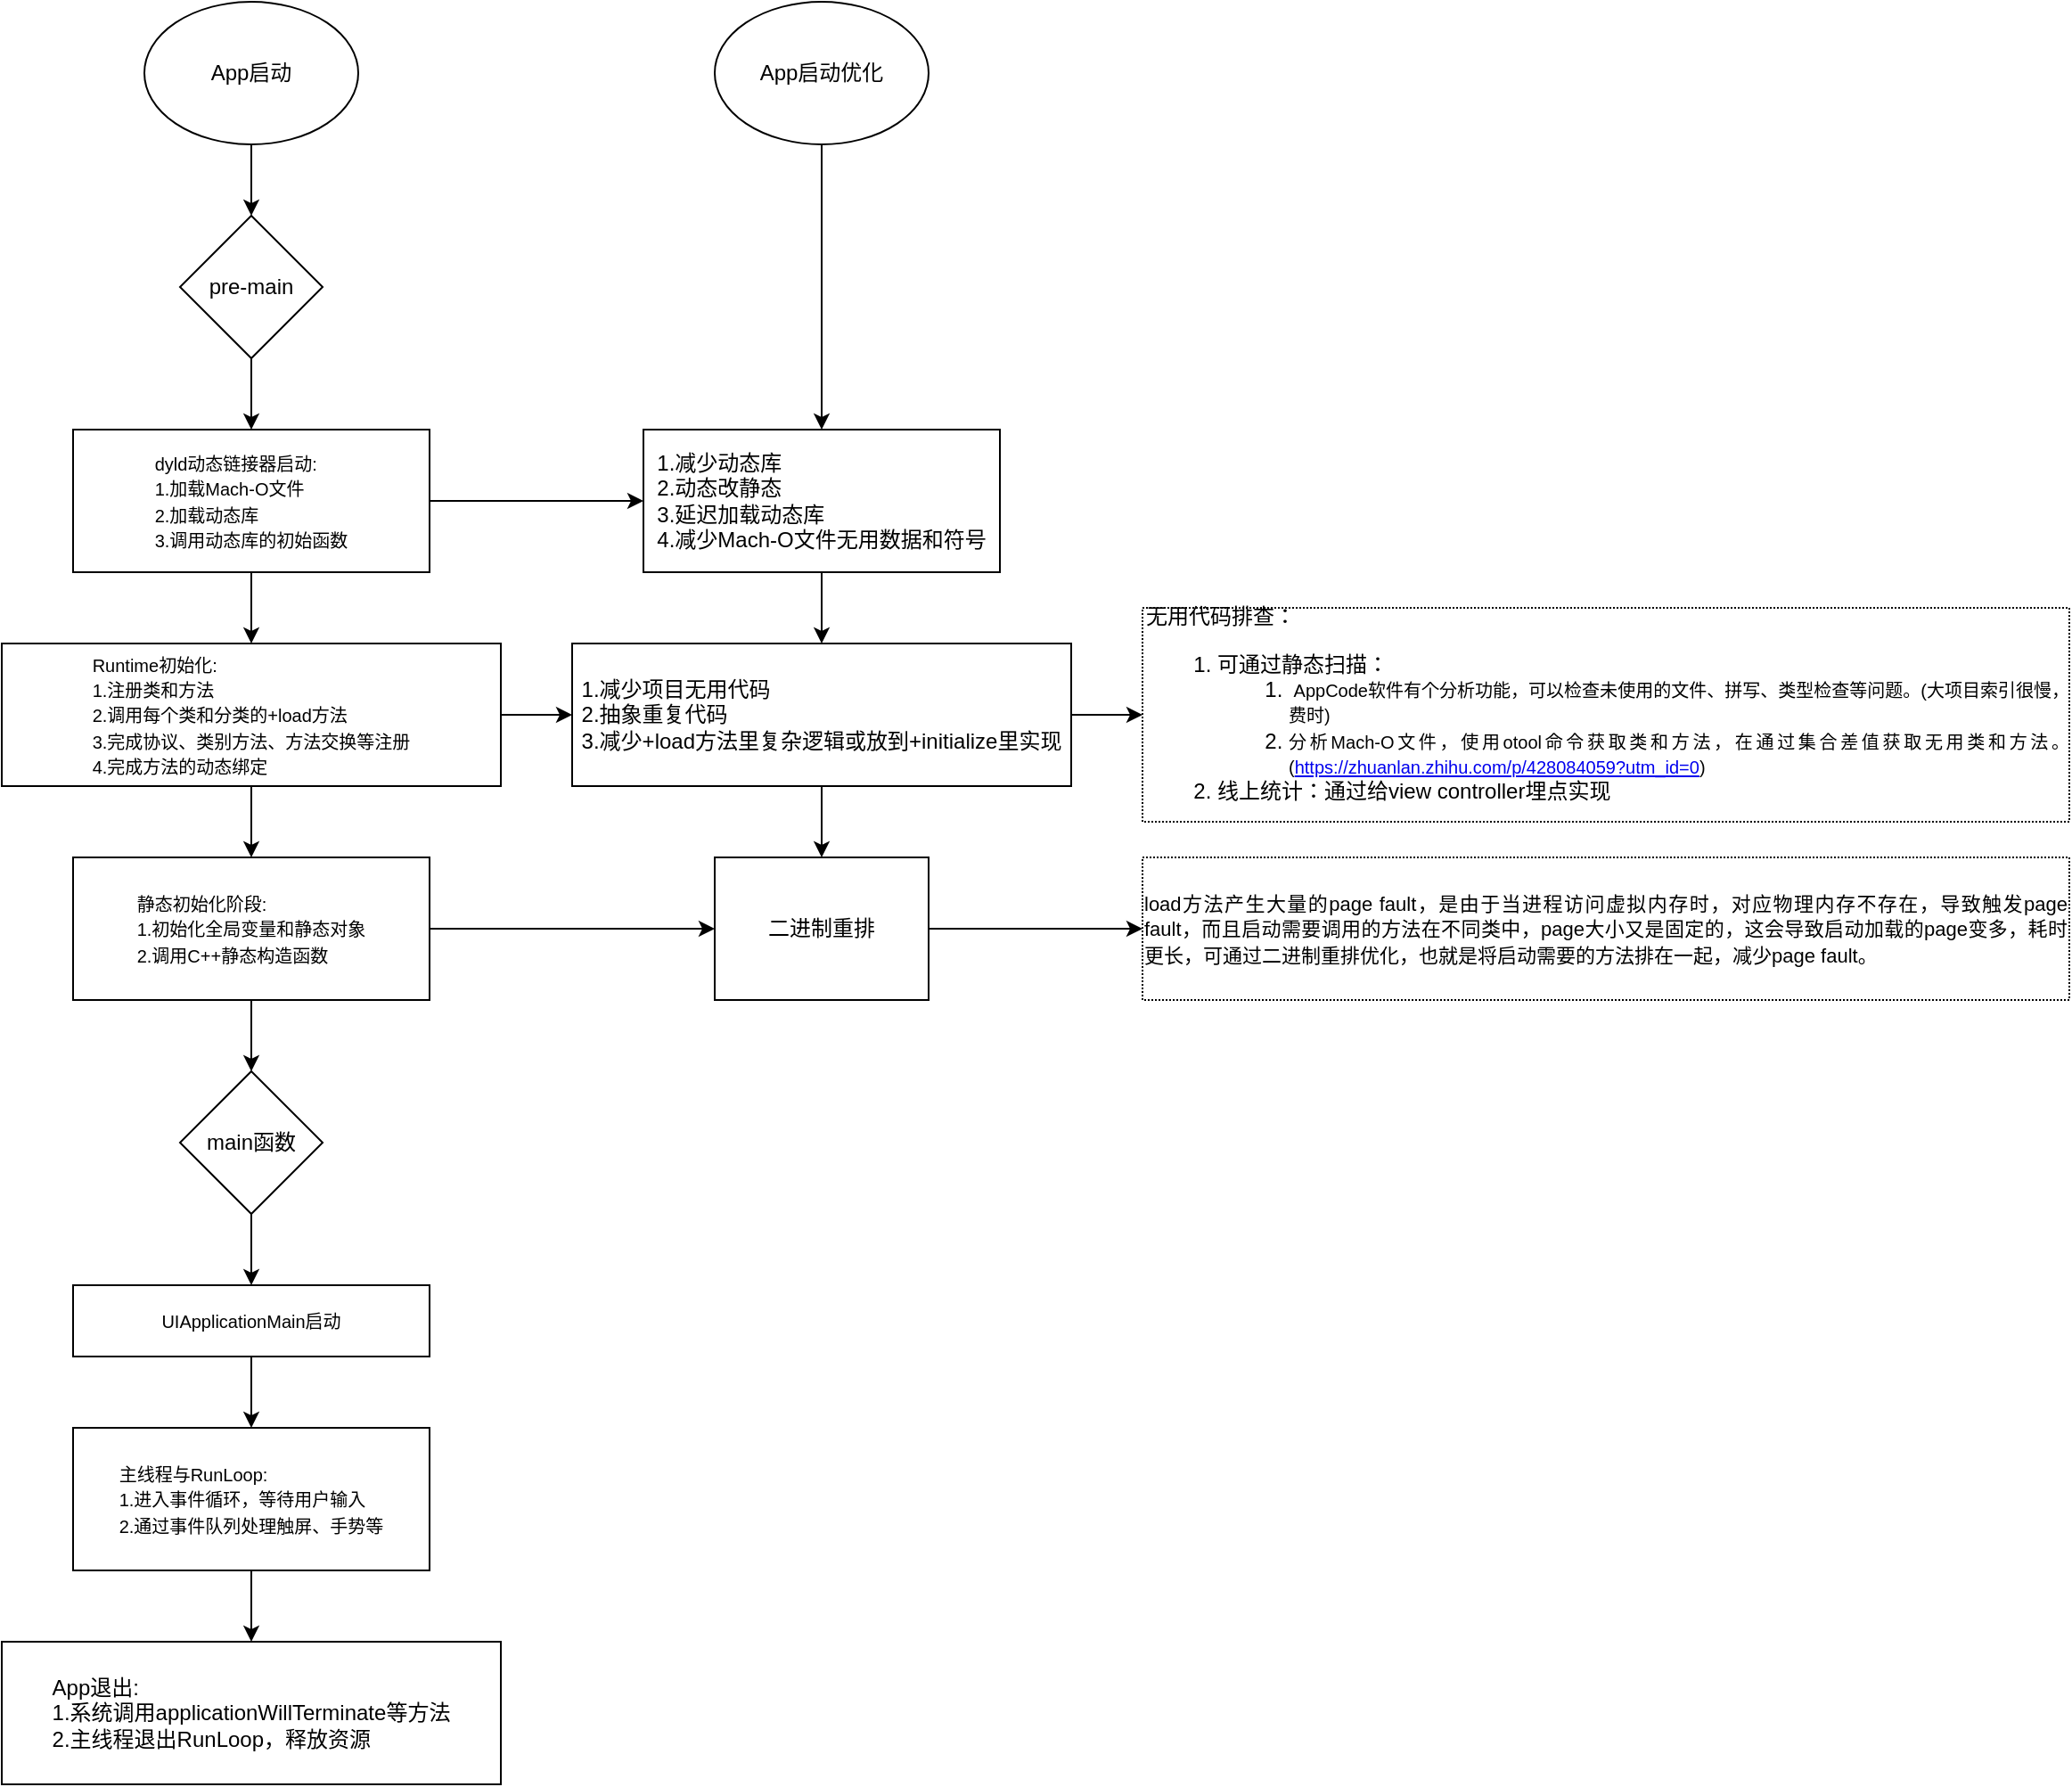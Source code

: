<mxfile version="25.0.3">
  <diagram name="第 1 页" id="weAJyAuKUi2FDlKsi1JT">
    <mxGraphModel dx="850" dy="550" grid="1" gridSize="10" guides="1" tooltips="1" connect="1" arrows="1" fold="1" page="1" pageScale="1" pageWidth="827" pageHeight="1169" math="0" shadow="0">
      <root>
        <mxCell id="0" />
        <mxCell id="1" parent="0" />
        <mxCell id="4DrlTJSZ5cez98okmt2o-3" value="" style="edgeStyle=orthogonalEdgeStyle;rounded=0;orthogonalLoop=1;jettySize=auto;html=1;" edge="1" parent="1" source="4DrlTJSZ5cez98okmt2o-1" target="4DrlTJSZ5cez98okmt2o-2">
          <mxGeometry relative="1" as="geometry" />
        </mxCell>
        <mxCell id="4DrlTJSZ5cez98okmt2o-1" value="App启动" style="ellipse;whiteSpace=wrap;html=1;" vertex="1" parent="1">
          <mxGeometry x="240" y="40" width="120" height="80" as="geometry" />
        </mxCell>
        <mxCell id="4DrlTJSZ5cez98okmt2o-5" value="" style="edgeStyle=orthogonalEdgeStyle;rounded=0;orthogonalLoop=1;jettySize=auto;html=1;" edge="1" parent="1" source="4DrlTJSZ5cez98okmt2o-2" target="4DrlTJSZ5cez98okmt2o-4">
          <mxGeometry relative="1" as="geometry" />
        </mxCell>
        <mxCell id="4DrlTJSZ5cez98okmt2o-2" value="pre-main" style="rhombus;whiteSpace=wrap;html=1;" vertex="1" parent="1">
          <mxGeometry x="260" y="160" width="80" height="80" as="geometry" />
        </mxCell>
        <mxCell id="4DrlTJSZ5cez98okmt2o-7" value="" style="edgeStyle=orthogonalEdgeStyle;rounded=0;orthogonalLoop=1;jettySize=auto;html=1;" edge="1" parent="1" source="4DrlTJSZ5cez98okmt2o-4" target="4DrlTJSZ5cez98okmt2o-6">
          <mxGeometry relative="1" as="geometry" />
        </mxCell>
        <mxCell id="4DrlTJSZ5cez98okmt2o-34" value="" style="edgeStyle=orthogonalEdgeStyle;rounded=0;orthogonalLoop=1;jettySize=auto;html=1;" edge="1" parent="1" source="4DrlTJSZ5cez98okmt2o-4" target="4DrlTJSZ5cez98okmt2o-32">
          <mxGeometry relative="1" as="geometry" />
        </mxCell>
        <mxCell id="4DrlTJSZ5cez98okmt2o-4" value="&lt;div style=&quot;text-align: justify;&quot;&gt;&lt;span style=&quot;background-color: initial; font-size: 10px;&quot;&gt;dyld动态链接器启动:&lt;/span&gt;&lt;/div&gt;&lt;div style=&quot;text-align: justify;&quot;&gt;&lt;span style=&quot;background-color: initial; font-size: 10px;&quot;&gt;1.加载Mach-O文件&lt;/span&gt;&lt;/div&gt;&lt;div&gt;&lt;div style=&quot;text-align: justify;&quot;&gt;&lt;span style=&quot;background-color: initial; font-size: 10px;&quot;&gt;2.加载动态库&lt;/span&gt;&lt;/div&gt;&lt;span style=&quot;font-size: 10px; background-color: initial;&quot;&gt;3.调用动态库的初始函数&lt;/span&gt;&lt;/div&gt;" style="whiteSpace=wrap;html=1;align=center;" vertex="1" parent="1">
          <mxGeometry x="200" y="280" width="200" height="80" as="geometry" />
        </mxCell>
        <mxCell id="4DrlTJSZ5cez98okmt2o-9" value="" style="edgeStyle=orthogonalEdgeStyle;rounded=0;orthogonalLoop=1;jettySize=auto;html=1;" edge="1" parent="1" source="4DrlTJSZ5cez98okmt2o-6" target="4DrlTJSZ5cez98okmt2o-8">
          <mxGeometry relative="1" as="geometry" />
        </mxCell>
        <mxCell id="4DrlTJSZ5cez98okmt2o-35" value="" style="edgeStyle=orthogonalEdgeStyle;rounded=0;orthogonalLoop=1;jettySize=auto;html=1;" edge="1" parent="1" source="4DrlTJSZ5cez98okmt2o-6" target="4DrlTJSZ5cez98okmt2o-33">
          <mxGeometry relative="1" as="geometry" />
        </mxCell>
        <mxCell id="4DrlTJSZ5cez98okmt2o-6" value="&lt;div style=&quot;text-align: justify;&quot;&gt;&lt;span style=&quot;font-size: 10px; background-color: initial;&quot;&gt;Runtime初始化:&lt;/span&gt;&lt;/div&gt;&lt;div style=&quot;text-align: justify;&quot;&gt;&lt;span style=&quot;font-size: 10px;&quot;&gt;1.注册类和方法&lt;/span&gt;&lt;/div&gt;&lt;div style=&quot;text-align: justify;&quot;&gt;&lt;span style=&quot;font-size: 10px;&quot;&gt;2.调用每个类和分类的+load方法&lt;/span&gt;&lt;/div&gt;&lt;div style=&quot;text-align: justify;&quot;&gt;&lt;span style=&quot;font-size: 10px;&quot;&gt;3.完成协议、类别方法、方法交换等注册&lt;/span&gt;&lt;/div&gt;&lt;div style=&quot;text-align: justify;&quot;&gt;&lt;span style=&quot;font-size: 10px;&quot;&gt;4.完成方法的动态绑定&lt;/span&gt;&lt;/div&gt;" style="whiteSpace=wrap;html=1;" vertex="1" parent="1">
          <mxGeometry x="160" y="400" width="280" height="80" as="geometry" />
        </mxCell>
        <mxCell id="4DrlTJSZ5cez98okmt2o-43" value="" style="edgeStyle=orthogonalEdgeStyle;rounded=0;orthogonalLoop=1;jettySize=auto;html=1;" edge="1" parent="1" source="4DrlTJSZ5cez98okmt2o-8" target="4DrlTJSZ5cez98okmt2o-40">
          <mxGeometry relative="1" as="geometry" />
        </mxCell>
        <mxCell id="4DrlTJSZ5cez98okmt2o-8" value="&lt;div style=&quot;text-align: justify;&quot;&gt;&lt;span style=&quot;font-size: 10px; background-color: initial;&quot;&gt;静态初始化阶段:&lt;/span&gt;&lt;/div&gt;&lt;div style=&quot;text-align: justify;&quot;&gt;&lt;font style=&quot;font-size: 10px;&quot;&gt;1.初始化全局变量和静态对象&lt;/font&gt;&lt;/div&gt;&lt;div style=&quot;text-align: justify;&quot;&gt;&lt;font style=&quot;font-size: 10px;&quot;&gt;2.调用C++静态构造函数&lt;/font&gt;&lt;/div&gt;" style="whiteSpace=wrap;html=1;" vertex="1" parent="1">
          <mxGeometry x="200" y="520" width="200" height="80" as="geometry" />
        </mxCell>
        <mxCell id="4DrlTJSZ5cez98okmt2o-13" value="" style="edgeStyle=orthogonalEdgeStyle;rounded=0;orthogonalLoop=1;jettySize=auto;html=1;exitX=0.5;exitY=1;exitDx=0;exitDy=0;" edge="1" parent="1" source="4DrlTJSZ5cez98okmt2o-8" target="4DrlTJSZ5cez98okmt2o-12">
          <mxGeometry relative="1" as="geometry">
            <mxPoint x="160" y="670" as="sourcePoint" />
          </mxGeometry>
        </mxCell>
        <mxCell id="4DrlTJSZ5cez98okmt2o-15" value="" style="edgeStyle=orthogonalEdgeStyle;rounded=0;orthogonalLoop=1;jettySize=auto;html=1;" edge="1" parent="1" source="4DrlTJSZ5cez98okmt2o-12" target="4DrlTJSZ5cez98okmt2o-14">
          <mxGeometry relative="1" as="geometry" />
        </mxCell>
        <mxCell id="4DrlTJSZ5cez98okmt2o-12" value="main函数" style="rhombus;whiteSpace=wrap;html=1;" vertex="1" parent="1">
          <mxGeometry x="260" y="640" width="80" height="80" as="geometry" />
        </mxCell>
        <mxCell id="4DrlTJSZ5cez98okmt2o-17" value="" style="edgeStyle=orthogonalEdgeStyle;rounded=0;orthogonalLoop=1;jettySize=auto;html=1;" edge="1" parent="1" source="4DrlTJSZ5cez98okmt2o-14" target="4DrlTJSZ5cez98okmt2o-16">
          <mxGeometry relative="1" as="geometry" />
        </mxCell>
        <mxCell id="4DrlTJSZ5cez98okmt2o-14" value="&lt;font style=&quot;font-size: 10px;&quot;&gt;UIApplicationMain启动&lt;/font&gt;" style="whiteSpace=wrap;html=1;" vertex="1" parent="1">
          <mxGeometry x="200" y="760" width="200" height="40" as="geometry" />
        </mxCell>
        <mxCell id="4DrlTJSZ5cez98okmt2o-30" value="" style="edgeStyle=orthogonalEdgeStyle;rounded=0;orthogonalLoop=1;jettySize=auto;html=1;" edge="1" parent="1" source="4DrlTJSZ5cez98okmt2o-16" target="4DrlTJSZ5cez98okmt2o-29">
          <mxGeometry relative="1" as="geometry" />
        </mxCell>
        <mxCell id="4DrlTJSZ5cez98okmt2o-16" value="&lt;div style=&quot;text-align: justify;&quot;&gt;&lt;span style=&quot;font-size: 10px; background-color: initial;&quot;&gt;主线程与RunLoop:&lt;/span&gt;&lt;/div&gt;&lt;div style=&quot;text-align: justify;&quot;&gt;&lt;font style=&quot;font-size: 10px;&quot;&gt;1.进入事件循环，等待用户输入&lt;/font&gt;&lt;/div&gt;&lt;div style=&quot;text-align: justify;&quot;&gt;&lt;font style=&quot;font-size: 10px;&quot;&gt;2.通过事件队列处理触屏、手势等&lt;/font&gt;&lt;/div&gt;" style="whiteSpace=wrap;html=1;" vertex="1" parent="1">
          <mxGeometry x="200" y="840" width="200" height="80" as="geometry" />
        </mxCell>
        <mxCell id="4DrlTJSZ5cez98okmt2o-37" style="edgeStyle=orthogonalEdgeStyle;rounded=0;orthogonalLoop=1;jettySize=auto;html=1;exitX=0.5;exitY=1;exitDx=0;exitDy=0;entryX=0.5;entryY=0;entryDx=0;entryDy=0;" edge="1" parent="1" source="4DrlTJSZ5cez98okmt2o-26" target="4DrlTJSZ5cez98okmt2o-32">
          <mxGeometry relative="1" as="geometry" />
        </mxCell>
        <mxCell id="4DrlTJSZ5cez98okmt2o-26" value="App启动优化" style="ellipse;whiteSpace=wrap;html=1;" vertex="1" parent="1">
          <mxGeometry x="560" y="40" width="120" height="80" as="geometry" />
        </mxCell>
        <mxCell id="4DrlTJSZ5cez98okmt2o-29" value="&lt;div style=&quot;text-align: justify;&quot;&gt;&lt;span style=&quot;background-color: initial;&quot;&gt;App退出:&lt;/span&gt;&lt;/div&gt;&lt;div style=&quot;text-align: justify;&quot;&gt;1.系统调用applicationWillTerminate等方法&lt;/div&gt;&lt;div style=&quot;text-align: justify;&quot;&gt;2.主线程退出RunLoop，释放资源&lt;/div&gt;" style="whiteSpace=wrap;html=1;" vertex="1" parent="1">
          <mxGeometry x="160" y="960" width="280" height="80" as="geometry" />
        </mxCell>
        <mxCell id="4DrlTJSZ5cez98okmt2o-38" value="" style="edgeStyle=orthogonalEdgeStyle;rounded=0;orthogonalLoop=1;jettySize=auto;html=1;" edge="1" parent="1" source="4DrlTJSZ5cez98okmt2o-32" target="4DrlTJSZ5cez98okmt2o-33">
          <mxGeometry relative="1" as="geometry" />
        </mxCell>
        <mxCell id="4DrlTJSZ5cez98okmt2o-32" value="&lt;div style=&quot;text-align: justify;&quot;&gt;&lt;span style=&quot;background-color: initial;&quot;&gt;1.减少动态库&lt;/span&gt;&lt;/div&gt;&lt;div style=&quot;text-align: justify;&quot;&gt;2.动态改静态&lt;/div&gt;&lt;div style=&quot;text-align: justify;&quot;&gt;3.延迟加载动态库&lt;/div&gt;&lt;div style=&quot;text-align: justify;&quot;&gt;4.减少Mach-O文件无用数据和符号&lt;/div&gt;" style="rounded=0;whiteSpace=wrap;html=1;" vertex="1" parent="1">
          <mxGeometry x="520" y="280" width="200" height="80" as="geometry" />
        </mxCell>
        <mxCell id="4DrlTJSZ5cez98okmt2o-42" value="" style="edgeStyle=orthogonalEdgeStyle;rounded=0;orthogonalLoop=1;jettySize=auto;html=1;" edge="1" parent="1" source="4DrlTJSZ5cez98okmt2o-33" target="4DrlTJSZ5cez98okmt2o-40">
          <mxGeometry relative="1" as="geometry" />
        </mxCell>
        <mxCell id="4DrlTJSZ5cez98okmt2o-45" value="" style="edgeStyle=orthogonalEdgeStyle;rounded=0;orthogonalLoop=1;jettySize=auto;html=1;" edge="1" parent="1" source="4DrlTJSZ5cez98okmt2o-33" target="4DrlTJSZ5cez98okmt2o-44">
          <mxGeometry relative="1" as="geometry" />
        </mxCell>
        <mxCell id="4DrlTJSZ5cez98okmt2o-33" value="&lt;div style=&quot;text-align: justify;&quot;&gt;&lt;span style=&quot;background-color: initial;&quot;&gt;1.减少项目无用代码&lt;/span&gt;&lt;/div&gt;&lt;div style=&quot;text-align: justify;&quot;&gt;2.抽象重复代码&lt;/div&gt;&lt;div style=&quot;text-align: justify;&quot;&gt;3.减少+load方法里复杂逻辑或放到+initialize里实现&lt;/div&gt;" style="rounded=0;whiteSpace=wrap;html=1;" vertex="1" parent="1">
          <mxGeometry x="480" y="400" width="280" height="80" as="geometry" />
        </mxCell>
        <mxCell id="4DrlTJSZ5cez98okmt2o-48" style="edgeStyle=orthogonalEdgeStyle;rounded=0;orthogonalLoop=1;jettySize=auto;html=1;exitX=1;exitY=0.5;exitDx=0;exitDy=0;entryX=0;entryY=0.5;entryDx=0;entryDy=0;" edge="1" parent="1" source="4DrlTJSZ5cez98okmt2o-40" target="4DrlTJSZ5cez98okmt2o-46">
          <mxGeometry relative="1" as="geometry" />
        </mxCell>
        <mxCell id="4DrlTJSZ5cez98okmt2o-40" value="二进制重排" style="rounded=0;whiteSpace=wrap;html=1;" vertex="1" parent="1">
          <mxGeometry x="560" y="520" width="120" height="80" as="geometry" />
        </mxCell>
        <mxCell id="4DrlTJSZ5cez98okmt2o-44" value="&lt;div style=&quot;text-align: justify;&quot;&gt;&lt;span style=&quot;background-color: initial;&quot;&gt;无用代码排查：&lt;/span&gt;&lt;/div&gt;&lt;div style=&quot;text-align: justify;&quot;&gt;&lt;div style=&quot;white-space-collapse: preserve;&quot; data-line=&quot;true&quot; data-line-index=&quot;0&quot; data-zone-id=&quot;0&quot;&gt;&lt;ol&gt;&lt;li&gt;可通过静态扫描：&lt;/li&gt;&lt;ol&gt;&lt;li&gt;&lt;font style=&quot;font-size: 10px;&quot;&gt; AppCode软件有个分析功能，可以检查未使用的文件、拼写、类型检查等问题。(大项目索引很慢，费时)&lt;span style=&quot;background-color: initial;&quot;&gt;                         &lt;/span&gt;&lt;/font&gt;&lt;/li&gt;&lt;li&gt;&lt;font style=&quot;font-size: 10px;&quot;&gt;&lt;span style=&quot;background-color: initial;&quot;&gt;分析Mach-O文件，使用otool命令获取类和方法，在通过集合差值获取无用类和方法。(&lt;/span&gt;&lt;a style=&quot;background-color: initial;&quot; data-lark-is-custom=&quot;false&quot; rel=&quot;noopener noreferrer&quot; target=&quot;_blank&quot; href=&quot;https://zhuanlan.zhihu.com/p/428084059?utm_id=0&quot;&gt;https://zhuanlan.zhihu.com/p/428084059?utm_id=0&lt;/a&gt;&lt;span style=&quot;background-color: initial;&quot;&gt;)&lt;/span&gt;&lt;/font&gt;&#x9;&lt;span style=&quot;text-wrap-mode: nowrap; background-color: initial; font-family: &amp;quot;Songti SC&amp;quot;; text-align: start;&quot; class=&quot;Apple-tab-span&quot;&gt;&#x9;&lt;/span&gt;&lt;span style=&quot;background-color: initial;&quot;&gt;&#x9;&lt;/span&gt;&lt;span style=&quot;text-wrap-mode: nowrap; background-color: initial; font-family: &amp;quot;Songti SC&amp;quot;; text-align: start;&quot; class=&quot;Apple-tab-span&quot;&gt;&#x9;&lt;/span&gt;&lt;/li&gt;&lt;/ol&gt;&lt;li&gt;&lt;div data-line=&quot;true&quot; data-line-index=&quot;0&quot; data-zone-id=&quot;0&quot;&gt;线上统计：通过给view controller埋点实现&lt;/div&gt;&lt;/li&gt;&lt;/ol&gt;&lt;/div&gt;&lt;/div&gt;" style="text;html=1;align=left;verticalAlign=middle;whiteSpace=wrap;rounded=0;dashed=1;dashPattern=1 1;strokeColor=default;" vertex="1" parent="1">
          <mxGeometry x="800" y="380" width="520" height="120" as="geometry" />
        </mxCell>
        <mxCell id="4DrlTJSZ5cez98okmt2o-46" value="&lt;div style=&quot;text-align: justify; white-space-collapse: preserve;&quot; data-line=&quot;true&quot; data-line-index=&quot;0&quot; data-zone-id=&quot;0&quot;&gt;&lt;font style=&quot;font-size: 11px;&quot;&gt;load方法产生大量的page fault，是由于当进程访问虚拟内存时，对应物理内存不存在，导致触发page fault，而且启动需要调用的方法在不同类中，page大小又是固定的，这会导致启动加载的page变多，耗时更长，可通过二进制重排优化，也就是将启动需要的方法排在一起，减少page fault。&lt;/font&gt;&lt;/div&gt;" style="text;html=1;align=center;verticalAlign=middle;whiteSpace=wrap;rounded=0;strokeColor=default;dashed=1;dashPattern=1 1;" vertex="1" parent="1">
          <mxGeometry x="800" y="520" width="520" height="80" as="geometry" />
        </mxCell>
      </root>
    </mxGraphModel>
  </diagram>
</mxfile>
